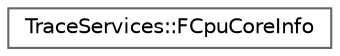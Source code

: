 digraph "Graphical Class Hierarchy"
{
 // INTERACTIVE_SVG=YES
 // LATEX_PDF_SIZE
  bgcolor="transparent";
  edge [fontname=Helvetica,fontsize=10,labelfontname=Helvetica,labelfontsize=10];
  node [fontname=Helvetica,fontsize=10,shape=box,height=0.2,width=0.4];
  rankdir="LR";
  Node0 [id="Node000000",label="TraceServices::FCpuCoreInfo",height=0.2,width=0.4,color="grey40", fillcolor="white", style="filled",URL="$d3/d48/structTraceServices_1_1FCpuCoreInfo.html",tooltip=" "];
}
